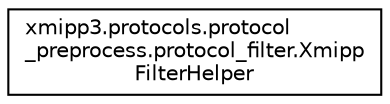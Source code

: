 digraph "Graphical Class Hierarchy"
{
  edge [fontname="Helvetica",fontsize="10",labelfontname="Helvetica",labelfontsize="10"];
  node [fontname="Helvetica",fontsize="10",shape=record];
  rankdir="LR";
  Node0 [label="xmipp3.protocols.protocol\l_preprocess.protocol_filter.Xmipp\lFilterHelper",height=0.2,width=0.4,color="black", fillcolor="white", style="filled",URL="$classxmipp3_1_1protocols_1_1protocol__preprocess_1_1protocol__filter_1_1XmippFilterHelper.html"];
}
